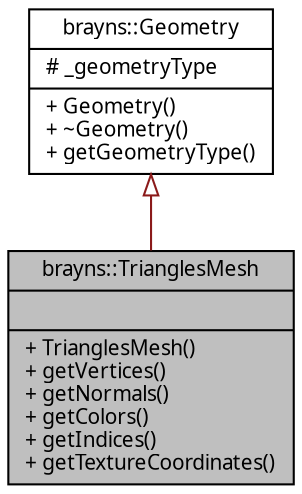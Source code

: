 digraph "brayns::TrianglesMesh"
{
  edge [fontname="Sans",fontsize="10",labelfontname="Sans",labelfontsize="10"];
  node [fontname="Sans",fontsize="10",shape=record];
  Node1 [label="{brayns::TrianglesMesh\n||+ TrianglesMesh()\l+ getVertices()\l+ getNormals()\l+ getColors()\l+ getIndices()\l+ getTextureCoordinates()\l}",height=0.2,width=0.4,color="black", fillcolor="grey75", style="filled" fontcolor="black"];
  Node2 -> Node1 [dir="back",color="firebrick4",fontsize="10",style="solid",arrowtail="onormal",fontname="Sans"];
  Node2 [label="{brayns::Geometry\n|# _geometryType\l|+ Geometry()\l+ ~Geometry()\l+ getGeometryType()\l}",height=0.2,width=0.4,color="black", fillcolor="white", style="filled",URL="$classbrayns_1_1_geometry.html"];
}

